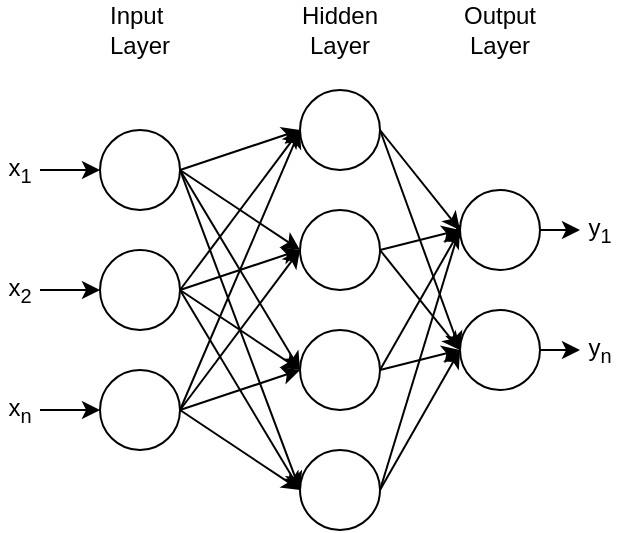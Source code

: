 <mxfile version="14.5.1" type="device"><diagram id="Wv8TehKTvmTh4c7em55E" name="Page-1"><mxGraphModel dx="1086" dy="806" grid="1" gridSize="10" guides="1" tooltips="1" connect="1" arrows="1" fold="1" page="1" pageScale="1" pageWidth="850" pageHeight="1100" math="0" shadow="0"><root><mxCell id="0"/><mxCell id="1" parent="0"/><mxCell id="-AB3w2t33G6EmuH_f4qr-44" style="edgeStyle=none;rounded=0;orthogonalLoop=1;jettySize=auto;html=1;exitX=1;exitY=0.5;exitDx=0;exitDy=0;entryX=0;entryY=0.5;entryDx=0;entryDy=0;" parent="1" source="-AB3w2t33G6EmuH_f4qr-2" target="-AB3w2t33G6EmuH_f4qr-20" edge="1"><mxGeometry relative="1" as="geometry"/></mxCell><mxCell id="-AB3w2t33G6EmuH_f4qr-45" style="edgeStyle=none;rounded=0;orthogonalLoop=1;jettySize=auto;html=1;exitX=1;exitY=0.5;exitDx=0;exitDy=0;entryX=0;entryY=0.5;entryDx=0;entryDy=0;" parent="1" source="-AB3w2t33G6EmuH_f4qr-2" target="-AB3w2t33G6EmuH_f4qr-18" edge="1"><mxGeometry relative="1" as="geometry"/></mxCell><mxCell id="-AB3w2t33G6EmuH_f4qr-46" style="edgeStyle=none;rounded=0;orthogonalLoop=1;jettySize=auto;html=1;exitX=1;exitY=0.5;exitDx=0;exitDy=0;entryX=0;entryY=0.5;entryDx=0;entryDy=0;" parent="1" source="-AB3w2t33G6EmuH_f4qr-2" target="-AB3w2t33G6EmuH_f4qr-21" edge="1"><mxGeometry relative="1" as="geometry"/></mxCell><mxCell id="-AB3w2t33G6EmuH_f4qr-47" style="edgeStyle=none;rounded=0;orthogonalLoop=1;jettySize=auto;html=1;exitX=1;exitY=0.5;exitDx=0;exitDy=0;entryX=0;entryY=0.5;entryDx=0;entryDy=0;" parent="1" source="-AB3w2t33G6EmuH_f4qr-2" target="-AB3w2t33G6EmuH_f4qr-22" edge="1"><mxGeometry relative="1" as="geometry"/></mxCell><mxCell id="-AB3w2t33G6EmuH_f4qr-2" value="" style="ellipse;whiteSpace=wrap;html=1;aspect=fixed;" parent="1" vertex="1"><mxGeometry x="60" y="130" width="40" height="40" as="geometry"/></mxCell><mxCell id="-AB3w2t33G6EmuH_f4qr-48" style="edgeStyle=none;rounded=0;orthogonalLoop=1;jettySize=auto;html=1;exitX=1;exitY=0.5;exitDx=0;exitDy=0;entryX=0;entryY=0.5;entryDx=0;entryDy=0;" parent="1" source="-AB3w2t33G6EmuH_f4qr-4" target="-AB3w2t33G6EmuH_f4qr-22" edge="1"><mxGeometry relative="1" as="geometry"/></mxCell><mxCell id="-AB3w2t33G6EmuH_f4qr-49" style="edgeStyle=none;rounded=0;orthogonalLoop=1;jettySize=auto;html=1;exitX=1;exitY=0.5;exitDx=0;exitDy=0;entryX=0;entryY=0.5;entryDx=0;entryDy=0;" parent="1" source="-AB3w2t33G6EmuH_f4qr-4" target="-AB3w2t33G6EmuH_f4qr-21" edge="1"><mxGeometry relative="1" as="geometry"/></mxCell><mxCell id="-AB3w2t33G6EmuH_f4qr-50" style="edgeStyle=none;rounded=0;orthogonalLoop=1;jettySize=auto;html=1;exitX=1;exitY=0.5;exitDx=0;exitDy=0;entryX=0;entryY=0.5;entryDx=0;entryDy=0;" parent="1" source="-AB3w2t33G6EmuH_f4qr-4" target="-AB3w2t33G6EmuH_f4qr-20" edge="1"><mxGeometry relative="1" as="geometry"><mxPoint x="140" y="270" as="targetPoint"/></mxGeometry></mxCell><mxCell id="-AB3w2t33G6EmuH_f4qr-51" style="edgeStyle=none;rounded=0;orthogonalLoop=1;jettySize=auto;html=1;exitX=1;exitY=0.5;exitDx=0;exitDy=0;entryX=0;entryY=0.5;entryDx=0;entryDy=0;" parent="1" source="-AB3w2t33G6EmuH_f4qr-4" target="-AB3w2t33G6EmuH_f4qr-18" edge="1"><mxGeometry relative="1" as="geometry"><mxPoint x="140" y="250" as="targetPoint"/></mxGeometry></mxCell><mxCell id="-AB3w2t33G6EmuH_f4qr-4" value="" style="ellipse;whiteSpace=wrap;html=1;aspect=fixed;" parent="1" vertex="1"><mxGeometry x="60" y="70" width="40" height="40" as="geometry"/></mxCell><mxCell id="-AB3w2t33G6EmuH_f4qr-40" style="edgeStyle=none;rounded=0;orthogonalLoop=1;jettySize=auto;html=1;exitX=1;exitY=0.5;exitDx=0;exitDy=0;entryX=0;entryY=0.5;entryDx=0;entryDy=0;" parent="1" source="-AB3w2t33G6EmuH_f4qr-5" target="-AB3w2t33G6EmuH_f4qr-18" edge="1"><mxGeometry relative="1" as="geometry"/></mxCell><mxCell id="-AB3w2t33G6EmuH_f4qr-41" style="edgeStyle=none;rounded=0;orthogonalLoop=1;jettySize=auto;html=1;exitX=1;exitY=0.5;exitDx=0;exitDy=0;entryX=0;entryY=0.5;entryDx=0;entryDy=0;" parent="1" source="-AB3w2t33G6EmuH_f4qr-5" target="-AB3w2t33G6EmuH_f4qr-20" edge="1"><mxGeometry relative="1" as="geometry"/></mxCell><mxCell id="-AB3w2t33G6EmuH_f4qr-42" style="edgeStyle=none;rounded=0;orthogonalLoop=1;jettySize=auto;html=1;exitX=1;exitY=0.5;exitDx=0;exitDy=0;entryX=0;entryY=0.5;entryDx=0;entryDy=0;" parent="1" source="-AB3w2t33G6EmuH_f4qr-5" target="-AB3w2t33G6EmuH_f4qr-21" edge="1"><mxGeometry relative="1" as="geometry"/></mxCell><mxCell id="-AB3w2t33G6EmuH_f4qr-43" style="edgeStyle=none;rounded=0;orthogonalLoop=1;jettySize=auto;html=1;exitX=1;exitY=0.5;exitDx=0;exitDy=0;entryX=0;entryY=0.5;entryDx=0;entryDy=0;" parent="1" source="-AB3w2t33G6EmuH_f4qr-5" target="-AB3w2t33G6EmuH_f4qr-22" edge="1"><mxGeometry relative="1" as="geometry"/></mxCell><mxCell id="-AB3w2t33G6EmuH_f4qr-5" value="" style="ellipse;whiteSpace=wrap;html=1;aspect=fixed;" parent="1" vertex="1"><mxGeometry x="60" y="190" width="40" height="40" as="geometry"/></mxCell><mxCell id="-AB3w2t33G6EmuH_f4qr-6" value="Input&amp;nbsp;&lt;br&gt;Layer" style="text;html=1;strokeColor=none;fillColor=none;align=center;verticalAlign=middle;whiteSpace=wrap;rounded=0;" parent="1" vertex="1"><mxGeometry x="60" y="10" width="40" height="20" as="geometry"/></mxCell><mxCell id="-AB3w2t33G6EmuH_f4qr-52" style="edgeStyle=none;rounded=0;orthogonalLoop=1;jettySize=auto;html=1;exitX=1;exitY=0.5;exitDx=0;exitDy=0;entryX=0;entryY=0.5;entryDx=0;entryDy=0;" parent="1" source="-AB3w2t33G6EmuH_f4qr-18" target="-AB3w2t33G6EmuH_f4qr-26" edge="1"><mxGeometry relative="1" as="geometry"/></mxCell><mxCell id="-AB3w2t33G6EmuH_f4qr-53" style="edgeStyle=none;rounded=0;orthogonalLoop=1;jettySize=auto;html=1;exitX=1;exitY=0.5;exitDx=0;exitDy=0;entryX=0.018;entryY=0.411;entryDx=0;entryDy=0;entryPerimeter=0;" parent="1" source="-AB3w2t33G6EmuH_f4qr-18" target="-AB3w2t33G6EmuH_f4qr-27" edge="1"><mxGeometry relative="1" as="geometry"/></mxCell><mxCell id="-AB3w2t33G6EmuH_f4qr-18" value="" style="ellipse;whiteSpace=wrap;html=1;aspect=fixed;" parent="1" vertex="1"><mxGeometry x="160" y="230" width="40" height="40" as="geometry"/></mxCell><mxCell id="-AB3w2t33G6EmuH_f4qr-54" style="edgeStyle=none;rounded=0;orthogonalLoop=1;jettySize=auto;html=1;exitX=1;exitY=0.5;exitDx=0;exitDy=0;entryX=0;entryY=0.5;entryDx=0;entryDy=0;" parent="1" source="-AB3w2t33G6EmuH_f4qr-20" target="-AB3w2t33G6EmuH_f4qr-26" edge="1"><mxGeometry relative="1" as="geometry"/></mxCell><mxCell id="-AB3w2t33G6EmuH_f4qr-55" style="edgeStyle=none;rounded=0;orthogonalLoop=1;jettySize=auto;html=1;exitX=1;exitY=0.5;exitDx=0;exitDy=0;entryX=0;entryY=0.5;entryDx=0;entryDy=0;" parent="1" source="-AB3w2t33G6EmuH_f4qr-20" target="-AB3w2t33G6EmuH_f4qr-27" edge="1"><mxGeometry relative="1" as="geometry"><mxPoint x="240" y="120" as="targetPoint"/></mxGeometry></mxCell><mxCell id="-AB3w2t33G6EmuH_f4qr-20" value="" style="ellipse;whiteSpace=wrap;html=1;aspect=fixed;" parent="1" vertex="1"><mxGeometry x="160" y="170" width="40" height="40" as="geometry"/></mxCell><mxCell id="-AB3w2t33G6EmuH_f4qr-56" style="edgeStyle=none;rounded=0;orthogonalLoop=1;jettySize=auto;html=1;exitX=1;exitY=0.5;exitDx=0;exitDy=0;entryX=0;entryY=0.5;entryDx=0;entryDy=0;" parent="1" source="-AB3w2t33G6EmuH_f4qr-21" target="-AB3w2t33G6EmuH_f4qr-26" edge="1"><mxGeometry relative="1" as="geometry"><mxPoint x="240" y="180" as="targetPoint"/></mxGeometry></mxCell><mxCell id="-AB3w2t33G6EmuH_f4qr-57" style="edgeStyle=none;rounded=0;orthogonalLoop=1;jettySize=auto;html=1;exitX=1;exitY=0.5;exitDx=0;exitDy=0;entryX=0;entryY=0.5;entryDx=0;entryDy=0;" parent="1" source="-AB3w2t33G6EmuH_f4qr-21" target="-AB3w2t33G6EmuH_f4qr-27" edge="1"><mxGeometry relative="1" as="geometry"/></mxCell><mxCell id="-AB3w2t33G6EmuH_f4qr-21" value="" style="ellipse;whiteSpace=wrap;html=1;aspect=fixed;" parent="1" vertex="1"><mxGeometry x="160" y="110" width="40" height="40" as="geometry"/></mxCell><mxCell id="-AB3w2t33G6EmuH_f4qr-58" style="edgeStyle=none;rounded=0;orthogonalLoop=1;jettySize=auto;html=1;exitX=1;exitY=0.5;exitDx=0;exitDy=0;entryX=0;entryY=0.5;entryDx=0;entryDy=0;" parent="1" source="-AB3w2t33G6EmuH_f4qr-22" target="-AB3w2t33G6EmuH_f4qr-26" edge="1"><mxGeometry relative="1" as="geometry"><mxPoint x="240" y="180" as="targetPoint"/></mxGeometry></mxCell><mxCell id="-AB3w2t33G6EmuH_f4qr-59" style="edgeStyle=none;rounded=0;orthogonalLoop=1;jettySize=auto;html=1;exitX=1;exitY=0.5;exitDx=0;exitDy=0;entryX=0;entryY=0.5;entryDx=0;entryDy=0;" parent="1" source="-AB3w2t33G6EmuH_f4qr-22" target="-AB3w2t33G6EmuH_f4qr-27" edge="1"><mxGeometry relative="1" as="geometry"><mxPoint x="240" y="120" as="targetPoint"/></mxGeometry></mxCell><mxCell id="-AB3w2t33G6EmuH_f4qr-22" value="" style="ellipse;whiteSpace=wrap;html=1;aspect=fixed;" parent="1" vertex="1"><mxGeometry x="160" y="50" width="40" height="40" as="geometry"/></mxCell><mxCell id="-AB3w2t33G6EmuH_f4qr-23" value="Hidden&lt;br&gt;Layer" style="text;html=1;strokeColor=none;fillColor=none;align=center;verticalAlign=middle;whiteSpace=wrap;rounded=0;" parent="1" vertex="1"><mxGeometry x="160" y="10" width="40" height="20" as="geometry"/></mxCell><mxCell id="-AB3w2t33G6EmuH_f4qr-64" style="edgeStyle=none;rounded=0;orthogonalLoop=1;jettySize=auto;html=1;exitX=1;exitY=0.5;exitDx=0;exitDy=0;entryX=0;entryY=0.5;entryDx=0;entryDy=0;" parent="1" source="-AB3w2t33G6EmuH_f4qr-26" target="-AB3w2t33G6EmuH_f4qr-63" edge="1"><mxGeometry relative="1" as="geometry"/></mxCell><mxCell id="-AB3w2t33G6EmuH_f4qr-26" value="" style="ellipse;whiteSpace=wrap;html=1;aspect=fixed;" parent="1" vertex="1"><mxGeometry x="240" y="160" width="40" height="40" as="geometry"/></mxCell><mxCell id="-AB3w2t33G6EmuH_f4qr-62" style="edgeStyle=none;rounded=0;orthogonalLoop=1;jettySize=auto;html=1;exitX=1;exitY=0.5;exitDx=0;exitDy=0;" parent="1" source="-AB3w2t33G6EmuH_f4qr-27" target="-AB3w2t33G6EmuH_f4qr-60" edge="1"><mxGeometry relative="1" as="geometry"/></mxCell><mxCell id="-AB3w2t33G6EmuH_f4qr-27" value="" style="ellipse;whiteSpace=wrap;html=1;aspect=fixed;" parent="1" vertex="1"><mxGeometry x="240" y="100" width="40" height="40" as="geometry"/></mxCell><mxCell id="-AB3w2t33G6EmuH_f4qr-28" value="Output&lt;br&gt;Layer" style="text;html=1;strokeColor=none;fillColor=none;align=center;verticalAlign=middle;whiteSpace=wrap;rounded=0;" parent="1" vertex="1"><mxGeometry x="240" y="10" width="40" height="20" as="geometry"/></mxCell><mxCell id="-AB3w2t33G6EmuH_f4qr-60" value="y&lt;sub&gt;1&lt;/sub&gt;" style="text;html=1;strokeColor=none;fillColor=none;align=center;verticalAlign=middle;whiteSpace=wrap;rounded=0;" parent="1" vertex="1"><mxGeometry x="300" y="110" width="20" height="20" as="geometry"/></mxCell><mxCell id="-AB3w2t33G6EmuH_f4qr-63" value="y&lt;span&gt;&lt;sub&gt;n&lt;/sub&gt;&lt;/span&gt;" style="text;html=1;strokeColor=none;fillColor=none;align=center;verticalAlign=middle;whiteSpace=wrap;rounded=0;" parent="1" vertex="1"><mxGeometry x="300" y="170" width="20" height="20" as="geometry"/></mxCell><mxCell id="-AB3w2t33G6EmuH_f4qr-66" style="edgeStyle=none;rounded=0;orthogonalLoop=1;jettySize=auto;html=1;exitX=1;exitY=0.5;exitDx=0;exitDy=0;entryX=0;entryY=0.5;entryDx=0;entryDy=0;" parent="1" source="-AB3w2t33G6EmuH_f4qr-65" target="-AB3w2t33G6EmuH_f4qr-4" edge="1"><mxGeometry relative="1" as="geometry"/></mxCell><mxCell id="-AB3w2t33G6EmuH_f4qr-65" value="x&lt;sub&gt;1&lt;/sub&gt;" style="text;html=1;strokeColor=none;fillColor=none;align=center;verticalAlign=middle;whiteSpace=wrap;rounded=0;" parent="1" vertex="1"><mxGeometry x="10" y="80" width="20" height="20" as="geometry"/></mxCell><mxCell id="-AB3w2t33G6EmuH_f4qr-70" style="edgeStyle=none;rounded=0;orthogonalLoop=1;jettySize=auto;html=1;exitX=1;exitY=0.5;exitDx=0;exitDy=0;entryX=0;entryY=0.5;entryDx=0;entryDy=0;" parent="1" source="-AB3w2t33G6EmuH_f4qr-67" target="-AB3w2t33G6EmuH_f4qr-2" edge="1"><mxGeometry relative="1" as="geometry"/></mxCell><mxCell id="-AB3w2t33G6EmuH_f4qr-67" value="x&lt;sub&gt;2&lt;/sub&gt;" style="text;html=1;strokeColor=none;fillColor=none;align=center;verticalAlign=middle;whiteSpace=wrap;rounded=0;" parent="1" vertex="1"><mxGeometry x="10" y="140" width="20" height="20" as="geometry"/></mxCell><mxCell id="-AB3w2t33G6EmuH_f4qr-69" style="edgeStyle=none;rounded=0;orthogonalLoop=1;jettySize=auto;html=1;exitX=1;exitY=0.5;exitDx=0;exitDy=0;entryX=0;entryY=0.5;entryDx=0;entryDy=0;" parent="1" source="-AB3w2t33G6EmuH_f4qr-68" target="-AB3w2t33G6EmuH_f4qr-5" edge="1"><mxGeometry relative="1" as="geometry"/></mxCell><mxCell id="-AB3w2t33G6EmuH_f4qr-68" value="x&lt;sub&gt;n&lt;/sub&gt;" style="text;html=1;strokeColor=none;fillColor=none;align=center;verticalAlign=middle;whiteSpace=wrap;rounded=0;" parent="1" vertex="1"><mxGeometry x="10" y="200" width="20" height="20" as="geometry"/></mxCell></root></mxGraphModel></diagram></mxfile>